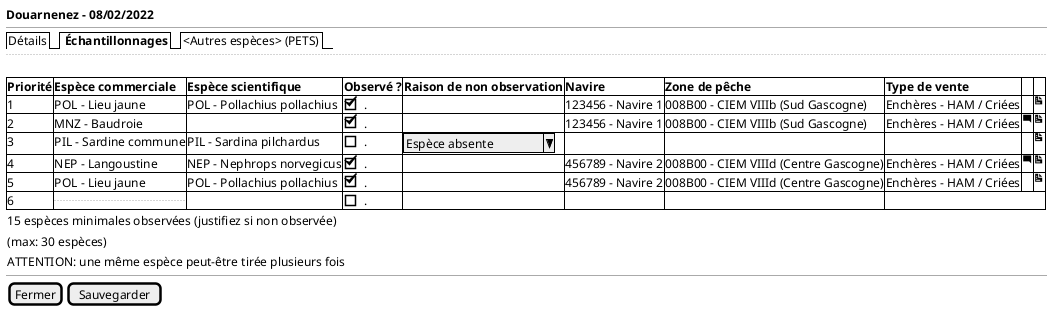 @startsalt
{
  <b>Douarnenez - 08/02/2022
  --
  {/  Détails | <b> Échantillonnages | <Autres espèces> (PETS)}
  ..
  .
	{#

      <b>Priorité | <b>Espèce commerciale | <b>Espèce scientifique  | <b>Observé ? | <b>Raison de non observation | <b>Navire | <b>Zone de pêche| <b>Type de vente | . | .
       1 | POL - Lieu jaune | POL - Pollachius pollachius | [X]. | . | 123456 - Navire 1 | 008B00 - CIEM VIIIb (Sud Gascogne) | Enchères - HAM / Criées | . | <&document>
       2 | MNZ - Baudroie | . |  [X]. | . | 123456 - Navire 1 | 008B00 - CIEM VIIIb (Sud Gascogne) | Enchères - HAM / Criées | <&comment-square> | <&document>
       3 | PIL - Sardine commune | PIL - Sardina pilchardus | [ ]. | ^ Espèce absente  ^  | . | . | . | . | <&document>
       4 | NEP - Langoustine | NEP - Nephrops norvegicus | [X]. | . | 456789 - Navire 2 | 008B00 - CIEM VIIId (Centre Gascogne) | Enchères - HAM / Criées | <&comment-square> | <&document>
       5 | POL - Lieu jaune | POL - Pollachius pollachius | [X]. | . | 456789 - Navire 2 | 008B00 - CIEM VIIId (Centre Gascogne) | Enchères - HAM / Criées | . | <&document>
       6 | ... | . | [ ] . | . | . | .

    }
    { 15 espèces minimales observées (justifiez si non observée) }

    { (max: 30 espèces) }

    { ATTENTION: une même espèce peut-être tirée plusieurs fois }
  --


  {
    [Fermer] | [Sauvegarder]
  }
}
@endsalt
